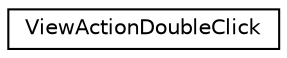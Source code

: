 digraph "Graphical Class Hierarchy"
{
 // LATEX_PDF_SIZE
  edge [fontname="Helvetica",fontsize="10",labelfontname="Helvetica",labelfontsize="10"];
  node [fontname="Helvetica",fontsize="10",shape=record];
  rankdir="LR";
  Node0 [label="ViewActionDoubleClick",height=0.2,width=0.4,color="black", fillcolor="white", style="filled",URL="$structViewActionDoubleClick.html",tooltip=" "];
}
